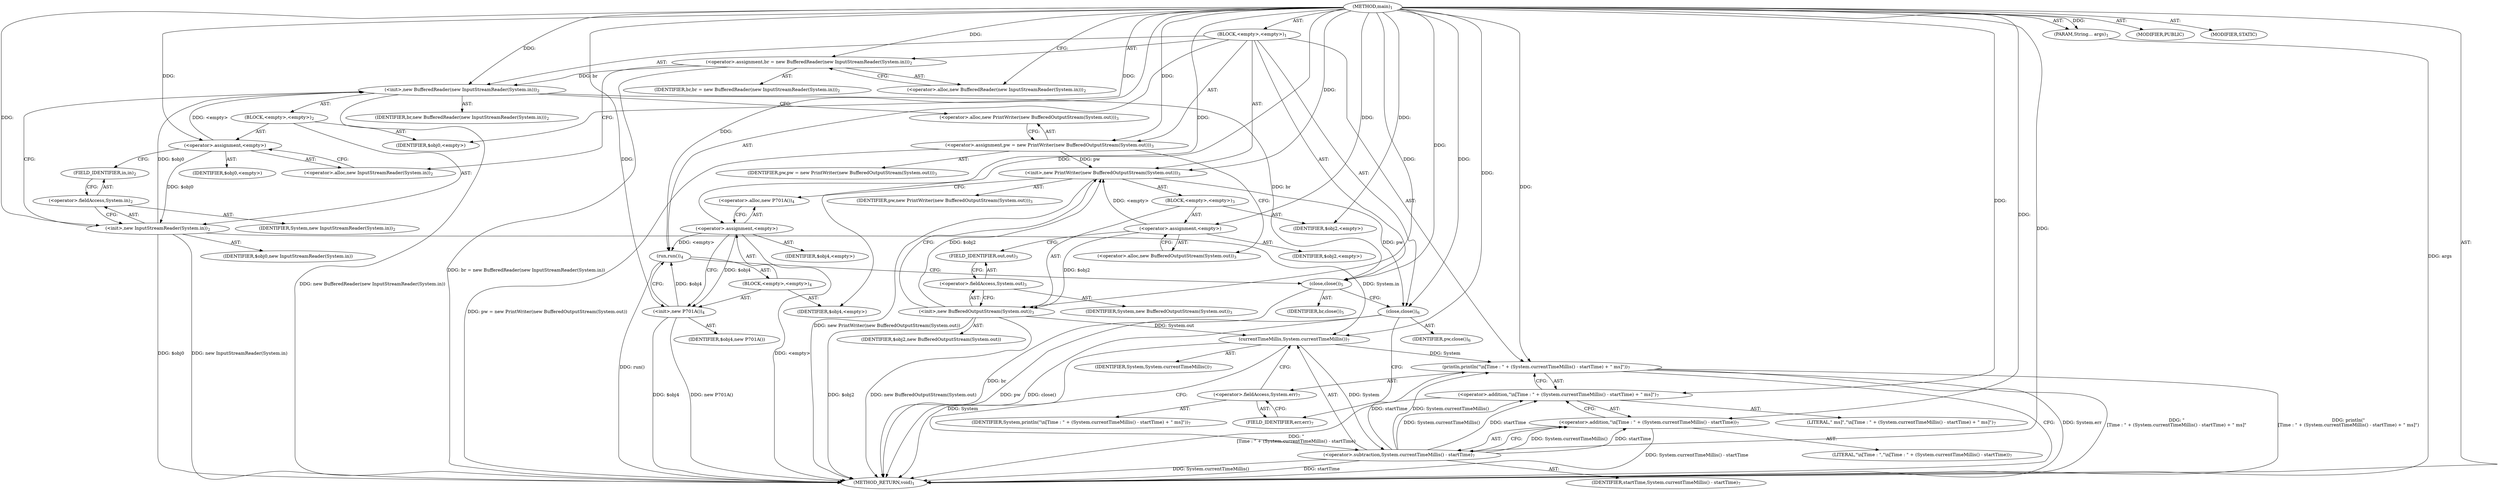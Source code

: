 digraph "main" {  
"17" [label = <(METHOD,main)<SUB>1</SUB>> ]
"18" [label = <(PARAM,String... args)<SUB>1</SUB>> ]
"19" [label = <(BLOCK,&lt;empty&gt;,&lt;empty&gt;)<SUB>1</SUB>> ]
"20" [label = <(&lt;operator&gt;.assignment,br = new BufferedReader(new InputStreamReader(System.in)))<SUB>2</SUB>> ]
"21" [label = <(IDENTIFIER,br,br = new BufferedReader(new InputStreamReader(System.in)))<SUB>2</SUB>> ]
"22" [label = <(&lt;operator&gt;.alloc,new BufferedReader(new InputStreamReader(System.in)))<SUB>2</SUB>> ]
"23" [label = <(&lt;init&gt;,new BufferedReader(new InputStreamReader(System.in)))<SUB>2</SUB>> ]
"24" [label = <(IDENTIFIER,br,new BufferedReader(new InputStreamReader(System.in)))<SUB>2</SUB>> ]
"25" [label = <(BLOCK,&lt;empty&gt;,&lt;empty&gt;)<SUB>2</SUB>> ]
"26" [label = <(&lt;operator&gt;.assignment,&lt;empty&gt;)> ]
"27" [label = <(IDENTIFIER,$obj0,&lt;empty&gt;)> ]
"28" [label = <(&lt;operator&gt;.alloc,new InputStreamReader(System.in))<SUB>2</SUB>> ]
"29" [label = <(&lt;init&gt;,new InputStreamReader(System.in))<SUB>2</SUB>> ]
"30" [label = <(IDENTIFIER,$obj0,new InputStreamReader(System.in))> ]
"31" [label = <(&lt;operator&gt;.fieldAccess,System.in)<SUB>2</SUB>> ]
"32" [label = <(IDENTIFIER,System,new InputStreamReader(System.in))<SUB>2</SUB>> ]
"33" [label = <(FIELD_IDENTIFIER,in,in)<SUB>2</SUB>> ]
"34" [label = <(IDENTIFIER,$obj0,&lt;empty&gt;)> ]
"35" [label = <(&lt;operator&gt;.assignment,pw = new PrintWriter(new BufferedOutputStream(System.out)))<SUB>3</SUB>> ]
"36" [label = <(IDENTIFIER,pw,pw = new PrintWriter(new BufferedOutputStream(System.out)))<SUB>3</SUB>> ]
"37" [label = <(&lt;operator&gt;.alloc,new PrintWriter(new BufferedOutputStream(System.out)))<SUB>3</SUB>> ]
"38" [label = <(&lt;init&gt;,new PrintWriter(new BufferedOutputStream(System.out)))<SUB>3</SUB>> ]
"39" [label = <(IDENTIFIER,pw,new PrintWriter(new BufferedOutputStream(System.out)))<SUB>3</SUB>> ]
"40" [label = <(BLOCK,&lt;empty&gt;,&lt;empty&gt;)<SUB>3</SUB>> ]
"41" [label = <(&lt;operator&gt;.assignment,&lt;empty&gt;)> ]
"42" [label = <(IDENTIFIER,$obj2,&lt;empty&gt;)> ]
"43" [label = <(&lt;operator&gt;.alloc,new BufferedOutputStream(System.out))<SUB>3</SUB>> ]
"44" [label = <(&lt;init&gt;,new BufferedOutputStream(System.out))<SUB>3</SUB>> ]
"45" [label = <(IDENTIFIER,$obj2,new BufferedOutputStream(System.out))> ]
"46" [label = <(&lt;operator&gt;.fieldAccess,System.out)<SUB>3</SUB>> ]
"47" [label = <(IDENTIFIER,System,new BufferedOutputStream(System.out))<SUB>3</SUB>> ]
"48" [label = <(FIELD_IDENTIFIER,out,out)<SUB>3</SUB>> ]
"49" [label = <(IDENTIFIER,$obj2,&lt;empty&gt;)> ]
"50" [label = <(run,run())<SUB>4</SUB>> ]
"51" [label = <(BLOCK,&lt;empty&gt;,&lt;empty&gt;)<SUB>4</SUB>> ]
"52" [label = <(&lt;operator&gt;.assignment,&lt;empty&gt;)> ]
"53" [label = <(IDENTIFIER,$obj4,&lt;empty&gt;)> ]
"54" [label = <(&lt;operator&gt;.alloc,new P701A())<SUB>4</SUB>> ]
"55" [label = <(&lt;init&gt;,new P701A())<SUB>4</SUB>> ]
"56" [label = <(IDENTIFIER,$obj4,new P701A())> ]
"57" [label = <(IDENTIFIER,$obj4,&lt;empty&gt;)> ]
"58" [label = <(close,close())<SUB>5</SUB>> ]
"59" [label = <(IDENTIFIER,br,close())<SUB>5</SUB>> ]
"60" [label = <(close,close())<SUB>6</SUB>> ]
"61" [label = <(IDENTIFIER,pw,close())<SUB>6</SUB>> ]
"62" [label = <(println,println(&quot;\n[Time : &quot; + (System.currentTimeMillis() - startTime) + &quot; ms]&quot;))<SUB>7</SUB>> ]
"63" [label = <(&lt;operator&gt;.fieldAccess,System.err)<SUB>7</SUB>> ]
"64" [label = <(IDENTIFIER,System,println(&quot;\n[Time : &quot; + (System.currentTimeMillis() - startTime) + &quot; ms]&quot;))<SUB>7</SUB>> ]
"65" [label = <(FIELD_IDENTIFIER,err,err)<SUB>7</SUB>> ]
"66" [label = <(&lt;operator&gt;.addition,&quot;\n[Time : &quot; + (System.currentTimeMillis() - startTime) + &quot; ms]&quot;)<SUB>7</SUB>> ]
"67" [label = <(&lt;operator&gt;.addition,&quot;\n[Time : &quot; + (System.currentTimeMillis() - startTime))<SUB>7</SUB>> ]
"68" [label = <(LITERAL,&quot;\n[Time : &quot;,&quot;\n[Time : &quot; + (System.currentTimeMillis() - startTime))<SUB>7</SUB>> ]
"69" [label = <(&lt;operator&gt;.subtraction,System.currentTimeMillis() - startTime)<SUB>7</SUB>> ]
"70" [label = <(currentTimeMillis,System.currentTimeMillis())<SUB>7</SUB>> ]
"71" [label = <(IDENTIFIER,System,System.currentTimeMillis())<SUB>7</SUB>> ]
"72" [label = <(IDENTIFIER,startTime,System.currentTimeMillis() - startTime)<SUB>7</SUB>> ]
"73" [label = <(LITERAL,&quot; ms]&quot;,&quot;\n[Time : &quot; + (System.currentTimeMillis() - startTime) + &quot; ms]&quot;)<SUB>7</SUB>> ]
"74" [label = <(MODIFIER,PUBLIC)> ]
"75" [label = <(MODIFIER,STATIC)> ]
"76" [label = <(METHOD_RETURN,void)<SUB>1</SUB>> ]
  "17" -> "18"  [ label = "AST: "] 
  "17" -> "19"  [ label = "AST: "] 
  "17" -> "74"  [ label = "AST: "] 
  "17" -> "75"  [ label = "AST: "] 
  "17" -> "76"  [ label = "AST: "] 
  "19" -> "20"  [ label = "AST: "] 
  "19" -> "23"  [ label = "AST: "] 
  "19" -> "35"  [ label = "AST: "] 
  "19" -> "38"  [ label = "AST: "] 
  "19" -> "50"  [ label = "AST: "] 
  "19" -> "58"  [ label = "AST: "] 
  "19" -> "60"  [ label = "AST: "] 
  "19" -> "62"  [ label = "AST: "] 
  "20" -> "21"  [ label = "AST: "] 
  "20" -> "22"  [ label = "AST: "] 
  "23" -> "24"  [ label = "AST: "] 
  "23" -> "25"  [ label = "AST: "] 
  "25" -> "26"  [ label = "AST: "] 
  "25" -> "29"  [ label = "AST: "] 
  "25" -> "34"  [ label = "AST: "] 
  "26" -> "27"  [ label = "AST: "] 
  "26" -> "28"  [ label = "AST: "] 
  "29" -> "30"  [ label = "AST: "] 
  "29" -> "31"  [ label = "AST: "] 
  "31" -> "32"  [ label = "AST: "] 
  "31" -> "33"  [ label = "AST: "] 
  "35" -> "36"  [ label = "AST: "] 
  "35" -> "37"  [ label = "AST: "] 
  "38" -> "39"  [ label = "AST: "] 
  "38" -> "40"  [ label = "AST: "] 
  "40" -> "41"  [ label = "AST: "] 
  "40" -> "44"  [ label = "AST: "] 
  "40" -> "49"  [ label = "AST: "] 
  "41" -> "42"  [ label = "AST: "] 
  "41" -> "43"  [ label = "AST: "] 
  "44" -> "45"  [ label = "AST: "] 
  "44" -> "46"  [ label = "AST: "] 
  "46" -> "47"  [ label = "AST: "] 
  "46" -> "48"  [ label = "AST: "] 
  "50" -> "51"  [ label = "AST: "] 
  "51" -> "52"  [ label = "AST: "] 
  "51" -> "55"  [ label = "AST: "] 
  "51" -> "57"  [ label = "AST: "] 
  "52" -> "53"  [ label = "AST: "] 
  "52" -> "54"  [ label = "AST: "] 
  "55" -> "56"  [ label = "AST: "] 
  "58" -> "59"  [ label = "AST: "] 
  "60" -> "61"  [ label = "AST: "] 
  "62" -> "63"  [ label = "AST: "] 
  "62" -> "66"  [ label = "AST: "] 
  "63" -> "64"  [ label = "AST: "] 
  "63" -> "65"  [ label = "AST: "] 
  "66" -> "67"  [ label = "AST: "] 
  "66" -> "73"  [ label = "AST: "] 
  "67" -> "68"  [ label = "AST: "] 
  "67" -> "69"  [ label = "AST: "] 
  "69" -> "70"  [ label = "AST: "] 
  "69" -> "72"  [ label = "AST: "] 
  "70" -> "71"  [ label = "AST: "] 
  "20" -> "28"  [ label = "CFG: "] 
  "23" -> "37"  [ label = "CFG: "] 
  "35" -> "43"  [ label = "CFG: "] 
  "38" -> "54"  [ label = "CFG: "] 
  "50" -> "58"  [ label = "CFG: "] 
  "58" -> "60"  [ label = "CFG: "] 
  "60" -> "65"  [ label = "CFG: "] 
  "62" -> "76"  [ label = "CFG: "] 
  "22" -> "20"  [ label = "CFG: "] 
  "37" -> "35"  [ label = "CFG: "] 
  "63" -> "70"  [ label = "CFG: "] 
  "66" -> "62"  [ label = "CFG: "] 
  "26" -> "33"  [ label = "CFG: "] 
  "29" -> "23"  [ label = "CFG: "] 
  "41" -> "48"  [ label = "CFG: "] 
  "44" -> "38"  [ label = "CFG: "] 
  "52" -> "55"  [ label = "CFG: "] 
  "55" -> "50"  [ label = "CFG: "] 
  "65" -> "63"  [ label = "CFG: "] 
  "67" -> "66"  [ label = "CFG: "] 
  "28" -> "26"  [ label = "CFG: "] 
  "31" -> "29"  [ label = "CFG: "] 
  "43" -> "41"  [ label = "CFG: "] 
  "46" -> "44"  [ label = "CFG: "] 
  "54" -> "52"  [ label = "CFG: "] 
  "69" -> "67"  [ label = "CFG: "] 
  "33" -> "31"  [ label = "CFG: "] 
  "48" -> "46"  [ label = "CFG: "] 
  "70" -> "69"  [ label = "CFG: "] 
  "17" -> "22"  [ label = "CFG: "] 
  "18" -> "76"  [ label = "DDG: args"] 
  "20" -> "76"  [ label = "DDG: br = new BufferedReader(new InputStreamReader(System.in))"] 
  "29" -> "76"  [ label = "DDG: $obj0"] 
  "29" -> "76"  [ label = "DDG: new InputStreamReader(System.in)"] 
  "23" -> "76"  [ label = "DDG: new BufferedReader(new InputStreamReader(System.in))"] 
  "35" -> "76"  [ label = "DDG: pw = new PrintWriter(new BufferedOutputStream(System.out))"] 
  "44" -> "76"  [ label = "DDG: $obj2"] 
  "44" -> "76"  [ label = "DDG: new BufferedOutputStream(System.out)"] 
  "38" -> "76"  [ label = "DDG: new PrintWriter(new BufferedOutputStream(System.out))"] 
  "52" -> "76"  [ label = "DDG: &lt;empty&gt;"] 
  "55" -> "76"  [ label = "DDG: $obj4"] 
  "55" -> "76"  [ label = "DDG: new P701A()"] 
  "50" -> "76"  [ label = "DDG: run()"] 
  "58" -> "76"  [ label = "DDG: br"] 
  "60" -> "76"  [ label = "DDG: pw"] 
  "60" -> "76"  [ label = "DDG: close()"] 
  "62" -> "76"  [ label = "DDG: System.err"] 
  "70" -> "76"  [ label = "DDG: System"] 
  "69" -> "76"  [ label = "DDG: System.currentTimeMillis()"] 
  "67" -> "76"  [ label = "DDG: System.currentTimeMillis() - startTime"] 
  "66" -> "76"  [ label = "DDG: &quot;\n[Time : &quot; + (System.currentTimeMillis() - startTime)"] 
  "62" -> "76"  [ label = "DDG: &quot;\n[Time : &quot; + (System.currentTimeMillis() - startTime) + &quot; ms]&quot;"] 
  "62" -> "76"  [ label = "DDG: println(&quot;\n[Time : &quot; + (System.currentTimeMillis() - startTime) + &quot; ms]&quot;)"] 
  "69" -> "76"  [ label = "DDG: startTime"] 
  "17" -> "18"  [ label = "DDG: "] 
  "17" -> "20"  [ label = "DDG: "] 
  "17" -> "35"  [ label = "DDG: "] 
  "20" -> "23"  [ label = "DDG: br"] 
  "17" -> "23"  [ label = "DDG: "] 
  "26" -> "23"  [ label = "DDG: &lt;empty&gt;"] 
  "29" -> "23"  [ label = "DDG: $obj0"] 
  "35" -> "38"  [ label = "DDG: pw"] 
  "17" -> "38"  [ label = "DDG: "] 
  "41" -> "38"  [ label = "DDG: &lt;empty&gt;"] 
  "44" -> "38"  [ label = "DDG: $obj2"] 
  "52" -> "50"  [ label = "DDG: &lt;empty&gt;"] 
  "55" -> "50"  [ label = "DDG: $obj4"] 
  "17" -> "50"  [ label = "DDG: "] 
  "23" -> "58"  [ label = "DDG: br"] 
  "17" -> "58"  [ label = "DDG: "] 
  "38" -> "60"  [ label = "DDG: pw"] 
  "17" -> "60"  [ label = "DDG: "] 
  "70" -> "62"  [ label = "DDG: System"] 
  "17" -> "62"  [ label = "DDG: "] 
  "69" -> "62"  [ label = "DDG: System.currentTimeMillis()"] 
  "69" -> "62"  [ label = "DDG: startTime"] 
  "17" -> "26"  [ label = "DDG: "] 
  "17" -> "34"  [ label = "DDG: "] 
  "17" -> "41"  [ label = "DDG: "] 
  "17" -> "49"  [ label = "DDG: "] 
  "17" -> "52"  [ label = "DDG: "] 
  "17" -> "57"  [ label = "DDG: "] 
  "17" -> "66"  [ label = "DDG: "] 
  "69" -> "66"  [ label = "DDG: System.currentTimeMillis()"] 
  "69" -> "66"  [ label = "DDG: startTime"] 
  "26" -> "29"  [ label = "DDG: $obj0"] 
  "17" -> "29"  [ label = "DDG: "] 
  "41" -> "44"  [ label = "DDG: $obj2"] 
  "17" -> "44"  [ label = "DDG: "] 
  "52" -> "55"  [ label = "DDG: $obj4"] 
  "17" -> "55"  [ label = "DDG: "] 
  "17" -> "67"  [ label = "DDG: "] 
  "69" -> "67"  [ label = "DDG: System.currentTimeMillis()"] 
  "69" -> "67"  [ label = "DDG: startTime"] 
  "70" -> "69"  [ label = "DDG: System"] 
  "17" -> "69"  [ label = "DDG: "] 
  "29" -> "70"  [ label = "DDG: System.in"] 
  "44" -> "70"  [ label = "DDG: System.out"] 
  "17" -> "70"  [ label = "DDG: "] 
}
